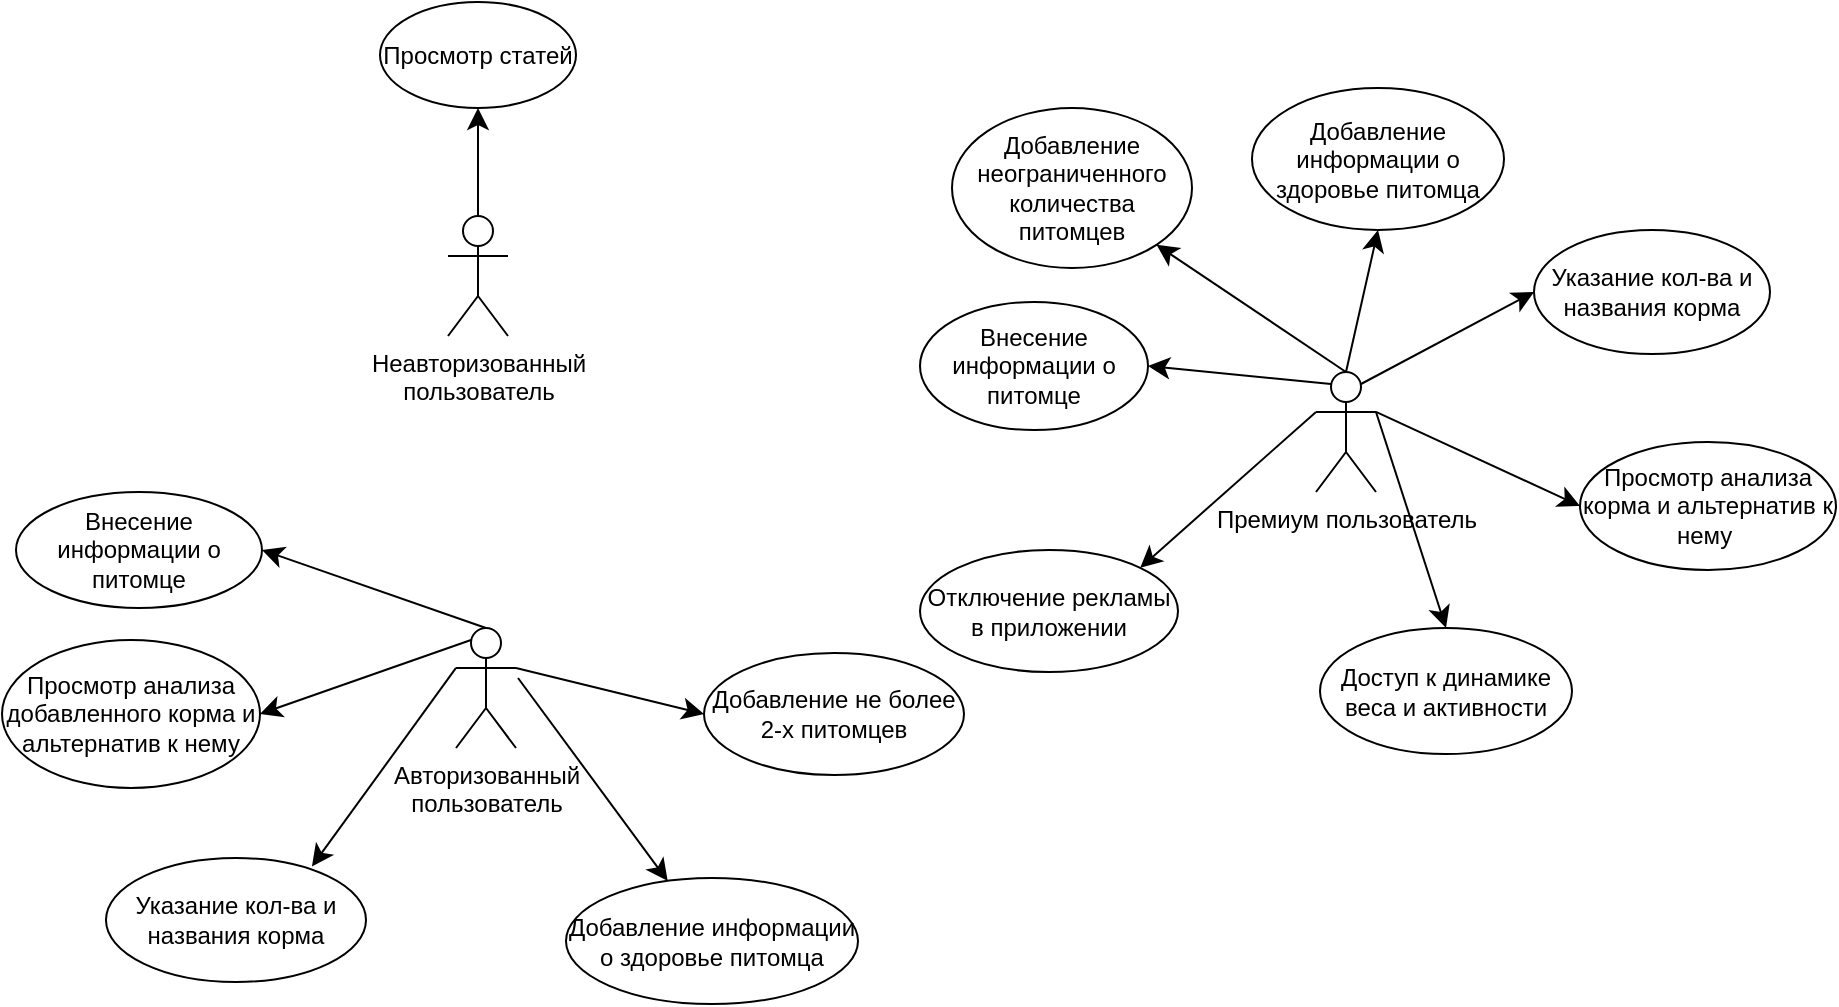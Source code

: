<mxfile version="24.0.0" type="device">
  <diagram name="Страница — 1" id="pMAsmXpN6lodkt-wImfD">
    <mxGraphModel dx="1450" dy="1019" grid="0" gridSize="10" guides="1" tooltips="1" connect="1" arrows="1" fold="1" page="0" pageScale="1" pageWidth="1169" pageHeight="1654" math="0" shadow="0">
      <root>
        <mxCell id="0" />
        <mxCell id="1" parent="0" />
        <mxCell id="0hBX1Yui_BOllqt8E7ah-1" value="Неавторизованный &lt;br&gt;пользователь" style="shape=umlActor;verticalLabelPosition=bottom;verticalAlign=top;html=1;outlineConnect=0;" vertex="1" parent="1">
          <mxGeometry x="65" y="67" width="30" height="60" as="geometry" />
        </mxCell>
        <mxCell id="0hBX1Yui_BOllqt8E7ah-2" value="Авторизованный&lt;br&gt;пользователь" style="shape=umlActor;verticalLabelPosition=bottom;verticalAlign=top;html=1;outlineConnect=0;" vertex="1" parent="1">
          <mxGeometry x="69" y="273" width="30" height="60" as="geometry" />
        </mxCell>
        <mxCell id="0hBX1Yui_BOllqt8E7ah-3" value="Премиум пользователь" style="shape=umlActor;verticalLabelPosition=bottom;verticalAlign=top;html=1;outlineConnect=0;" vertex="1" parent="1">
          <mxGeometry x="499" y="145" width="30" height="60" as="geometry" />
        </mxCell>
        <mxCell id="0hBX1Yui_BOllqt8E7ah-6" value="" style="endArrow=classic;html=1;rounded=0;fontSize=12;startSize=8;endSize=8;curved=1;exitX=0.5;exitY=0;exitDx=0;exitDy=0;exitPerimeter=0;entryX=0.5;entryY=1;entryDx=0;entryDy=0;" edge="1" parent="1" source="0hBX1Yui_BOllqt8E7ah-1" target="0hBX1Yui_BOllqt8E7ah-7">
          <mxGeometry width="50" height="50" relative="1" as="geometry">
            <mxPoint x="83.5" y="36" as="sourcePoint" />
            <mxPoint x="83.5" y="-40" as="targetPoint" />
          </mxGeometry>
        </mxCell>
        <mxCell id="0hBX1Yui_BOllqt8E7ah-7" value="Просмотр статей" style="ellipse;whiteSpace=wrap;html=1;" vertex="1" parent="1">
          <mxGeometry x="31" y="-40" width="98" height="53" as="geometry" />
        </mxCell>
        <mxCell id="0hBX1Yui_BOllqt8E7ah-8" value="Добавление не более 2-х питомцев" style="ellipse;whiteSpace=wrap;html=1;" vertex="1" parent="1">
          <mxGeometry x="193" y="285.5" width="130" height="61" as="geometry" />
        </mxCell>
        <mxCell id="0hBX1Yui_BOllqt8E7ah-9" value="Внесение информации о питомце" style="ellipse;whiteSpace=wrap;html=1;" vertex="1" parent="1">
          <mxGeometry x="-151" y="205" width="123" height="58" as="geometry" />
        </mxCell>
        <mxCell id="0hBX1Yui_BOllqt8E7ah-10" value="Добавление информации о здоровье питомца" style="ellipse;whiteSpace=wrap;html=1;" vertex="1" parent="1">
          <mxGeometry x="124" y="398" width="146" height="63" as="geometry" />
        </mxCell>
        <mxCell id="0hBX1Yui_BOllqt8E7ah-11" value="Указание кол-ва и названия корма" style="ellipse;whiteSpace=wrap;html=1;" vertex="1" parent="1">
          <mxGeometry x="-106" y="388" width="130" height="62" as="geometry" />
        </mxCell>
        <mxCell id="0hBX1Yui_BOllqt8E7ah-12" value="Просмотр анализа добавленного корма и альтернатив к нему" style="ellipse;whiteSpace=wrap;html=1;" vertex="1" parent="1">
          <mxGeometry x="-158" y="279" width="129" height="74" as="geometry" />
        </mxCell>
        <mxCell id="0hBX1Yui_BOllqt8E7ah-13" value="Добавление неограниченного количества питомцев" style="ellipse;whiteSpace=wrap;html=1;" vertex="1" parent="1">
          <mxGeometry x="317" y="13" width="120" height="80" as="geometry" />
        </mxCell>
        <mxCell id="0hBX1Yui_BOllqt8E7ah-15" value="" style="endArrow=classic;html=1;rounded=0;fontSize=12;startSize=8;endSize=8;curved=1;exitX=0.5;exitY=0;exitDx=0;exitDy=0;exitPerimeter=0;" edge="1" parent="1" source="0hBX1Yui_BOllqt8E7ah-3" target="0hBX1Yui_BOllqt8E7ah-13">
          <mxGeometry width="50" height="50" relative="1" as="geometry">
            <mxPoint x="495" y="99" as="sourcePoint" />
            <mxPoint x="545" y="49" as="targetPoint" />
          </mxGeometry>
        </mxCell>
        <mxCell id="0hBX1Yui_BOllqt8E7ah-16" value="" style="endArrow=classic;html=1;rounded=0;fontSize=12;startSize=8;endSize=8;curved=1;exitX=1;exitY=0.333;exitDx=0;exitDy=0;exitPerimeter=0;entryX=0;entryY=0.5;entryDx=0;entryDy=0;" edge="1" parent="1" source="0hBX1Yui_BOllqt8E7ah-2" target="0hBX1Yui_BOllqt8E7ah-8">
          <mxGeometry width="50" height="50" relative="1" as="geometry">
            <mxPoint x="164" y="212" as="sourcePoint" />
            <mxPoint x="214" y="162" as="targetPoint" />
          </mxGeometry>
        </mxCell>
        <mxCell id="0hBX1Yui_BOllqt8E7ah-17" value="" style="endArrow=classic;html=1;rounded=0;fontSize=12;startSize=8;endSize=8;curved=1;" edge="1" parent="1" target="0hBX1Yui_BOllqt8E7ah-10">
          <mxGeometry width="50" height="50" relative="1" as="geometry">
            <mxPoint x="100" y="298" as="sourcePoint" />
            <mxPoint x="191" y="285.5" as="targetPoint" />
          </mxGeometry>
        </mxCell>
        <mxCell id="0hBX1Yui_BOllqt8E7ah-18" value="" style="endArrow=classic;html=1;rounded=0;fontSize=12;startSize=8;endSize=8;curved=1;exitX=0;exitY=0.333;exitDx=0;exitDy=0;exitPerimeter=0;entryX=0.792;entryY=0.068;entryDx=0;entryDy=0;entryPerimeter=0;" edge="1" parent="1" source="0hBX1Yui_BOllqt8E7ah-2" target="0hBX1Yui_BOllqt8E7ah-11">
          <mxGeometry width="50" height="50" relative="1" as="geometry">
            <mxPoint x="19" y="403" as="sourcePoint" />
            <mxPoint x="69" y="353" as="targetPoint" />
          </mxGeometry>
        </mxCell>
        <mxCell id="0hBX1Yui_BOllqt8E7ah-19" value="" style="endArrow=classic;html=1;rounded=0;fontSize=12;startSize=8;endSize=8;curved=1;exitX=0.25;exitY=0.1;exitDx=0;exitDy=0;exitPerimeter=0;entryX=1;entryY=0.5;entryDx=0;entryDy=0;" edge="1" parent="1" source="0hBX1Yui_BOllqt8E7ah-2" target="0hBX1Yui_BOllqt8E7ah-12">
          <mxGeometry width="50" height="50" relative="1" as="geometry">
            <mxPoint x="7" y="341" as="sourcePoint" />
            <mxPoint x="57" y="291" as="targetPoint" />
          </mxGeometry>
        </mxCell>
        <mxCell id="0hBX1Yui_BOllqt8E7ah-20" value="" style="endArrow=classic;html=1;rounded=0;fontSize=12;startSize=8;endSize=8;curved=1;exitX=0.5;exitY=0;exitDx=0;exitDy=0;exitPerimeter=0;entryX=1;entryY=0.5;entryDx=0;entryDy=0;" edge="1" parent="1" source="0hBX1Yui_BOllqt8E7ah-2" target="0hBX1Yui_BOllqt8E7ah-9">
          <mxGeometry width="50" height="50" relative="1" as="geometry">
            <mxPoint x="-3" y="263" as="sourcePoint" />
            <mxPoint x="47" y="213" as="targetPoint" />
          </mxGeometry>
        </mxCell>
        <mxCell id="0hBX1Yui_BOllqt8E7ah-22" value="Доступ к динамике веса и активности" style="ellipse;whiteSpace=wrap;html=1;" vertex="1" parent="1">
          <mxGeometry x="501" y="273" width="126" height="63" as="geometry" />
        </mxCell>
        <mxCell id="0hBX1Yui_BOllqt8E7ah-23" value="Внесение информации о питомце" style="ellipse;whiteSpace=wrap;html=1;" vertex="1" parent="1">
          <mxGeometry x="301" y="110" width="114" height="64" as="geometry" />
        </mxCell>
        <mxCell id="0hBX1Yui_BOllqt8E7ah-24" value="Просмотр анализа корма и альтернатив к нему&amp;nbsp;" style="ellipse;whiteSpace=wrap;html=1;" vertex="1" parent="1">
          <mxGeometry x="631" y="180" width="128" height="64" as="geometry" />
        </mxCell>
        <mxCell id="0hBX1Yui_BOllqt8E7ah-25" value="Указание кол-ва и названия корма" style="ellipse;whiteSpace=wrap;html=1;" vertex="1" parent="1">
          <mxGeometry x="608" y="74" width="118" height="62" as="geometry" />
        </mxCell>
        <mxCell id="0hBX1Yui_BOllqt8E7ah-26" value="Добавление информации о здоровье питомца" style="ellipse;whiteSpace=wrap;html=1;" vertex="1" parent="1">
          <mxGeometry x="467" y="3" width="126" height="71" as="geometry" />
        </mxCell>
        <mxCell id="0hBX1Yui_BOllqt8E7ah-27" value="Отключение рекламы в приложении" style="ellipse;whiteSpace=wrap;html=1;" vertex="1" parent="1">
          <mxGeometry x="301" y="234" width="129" height="61" as="geometry" />
        </mxCell>
        <mxCell id="0hBX1Yui_BOllqt8E7ah-28" value="" style="endArrow=classic;html=1;rounded=0;fontSize=12;startSize=8;endSize=8;curved=1;entryX=0.5;entryY=1;entryDx=0;entryDy=0;exitX=0.5;exitY=0;exitDx=0;exitDy=0;exitPerimeter=0;" edge="1" parent="1" source="0hBX1Yui_BOllqt8E7ah-3" target="0hBX1Yui_BOllqt8E7ah-26">
          <mxGeometry width="50" height="50" relative="1" as="geometry">
            <mxPoint x="242" y="300" as="sourcePoint" />
            <mxPoint x="292" y="250" as="targetPoint" />
          </mxGeometry>
        </mxCell>
        <mxCell id="0hBX1Yui_BOllqt8E7ah-29" value="" style="endArrow=classic;html=1;rounded=0;fontSize=12;startSize=8;endSize=8;curved=1;entryX=0;entryY=0.5;entryDx=0;entryDy=0;exitX=0.75;exitY=0.1;exitDx=0;exitDy=0;exitPerimeter=0;" edge="1" parent="1" source="0hBX1Yui_BOllqt8E7ah-3" target="0hBX1Yui_BOllqt8E7ah-25">
          <mxGeometry width="50" height="50" relative="1" as="geometry">
            <mxPoint x="242" y="300" as="sourcePoint" />
            <mxPoint x="292" y="250" as="targetPoint" />
          </mxGeometry>
        </mxCell>
        <mxCell id="0hBX1Yui_BOllqt8E7ah-30" value="" style="endArrow=classic;html=1;rounded=0;fontSize=12;startSize=8;endSize=8;curved=1;entryX=0;entryY=0.5;entryDx=0;entryDy=0;exitX=1;exitY=0.333;exitDx=0;exitDy=0;exitPerimeter=0;" edge="1" parent="1" source="0hBX1Yui_BOllqt8E7ah-3" target="0hBX1Yui_BOllqt8E7ah-24">
          <mxGeometry width="50" height="50" relative="1" as="geometry">
            <mxPoint x="242" y="300" as="sourcePoint" />
            <mxPoint x="292" y="250" as="targetPoint" />
          </mxGeometry>
        </mxCell>
        <mxCell id="0hBX1Yui_BOllqt8E7ah-31" value="" style="endArrow=classic;html=1;rounded=0;fontSize=12;startSize=8;endSize=8;curved=1;entryX=0.5;entryY=0;entryDx=0;entryDy=0;exitX=1;exitY=0.333;exitDx=0;exitDy=0;exitPerimeter=0;" edge="1" parent="1" source="0hBX1Yui_BOllqt8E7ah-3" target="0hBX1Yui_BOllqt8E7ah-22">
          <mxGeometry width="50" height="50" relative="1" as="geometry">
            <mxPoint x="242" y="300" as="sourcePoint" />
            <mxPoint x="292" y="250" as="targetPoint" />
          </mxGeometry>
        </mxCell>
        <mxCell id="0hBX1Yui_BOllqt8E7ah-32" value="" style="endArrow=classic;html=1;rounded=0;fontSize=12;startSize=8;endSize=8;curved=1;entryX=1;entryY=0;entryDx=0;entryDy=0;exitX=0;exitY=0.333;exitDx=0;exitDy=0;exitPerimeter=0;" edge="1" parent="1" source="0hBX1Yui_BOllqt8E7ah-3" target="0hBX1Yui_BOllqt8E7ah-27">
          <mxGeometry width="50" height="50" relative="1" as="geometry">
            <mxPoint x="242" y="300" as="sourcePoint" />
            <mxPoint x="292" y="250" as="targetPoint" />
          </mxGeometry>
        </mxCell>
        <mxCell id="0hBX1Yui_BOllqt8E7ah-33" value="" style="endArrow=classic;html=1;rounded=0;fontSize=12;startSize=8;endSize=8;curved=1;entryX=1;entryY=0.5;entryDx=0;entryDy=0;exitX=0.25;exitY=0.1;exitDx=0;exitDy=0;exitPerimeter=0;" edge="1" parent="1" source="0hBX1Yui_BOllqt8E7ah-3" target="0hBX1Yui_BOllqt8E7ah-23">
          <mxGeometry width="50" height="50" relative="1" as="geometry">
            <mxPoint x="242" y="300" as="sourcePoint" />
            <mxPoint x="292" y="250" as="targetPoint" />
          </mxGeometry>
        </mxCell>
      </root>
    </mxGraphModel>
  </diagram>
</mxfile>
